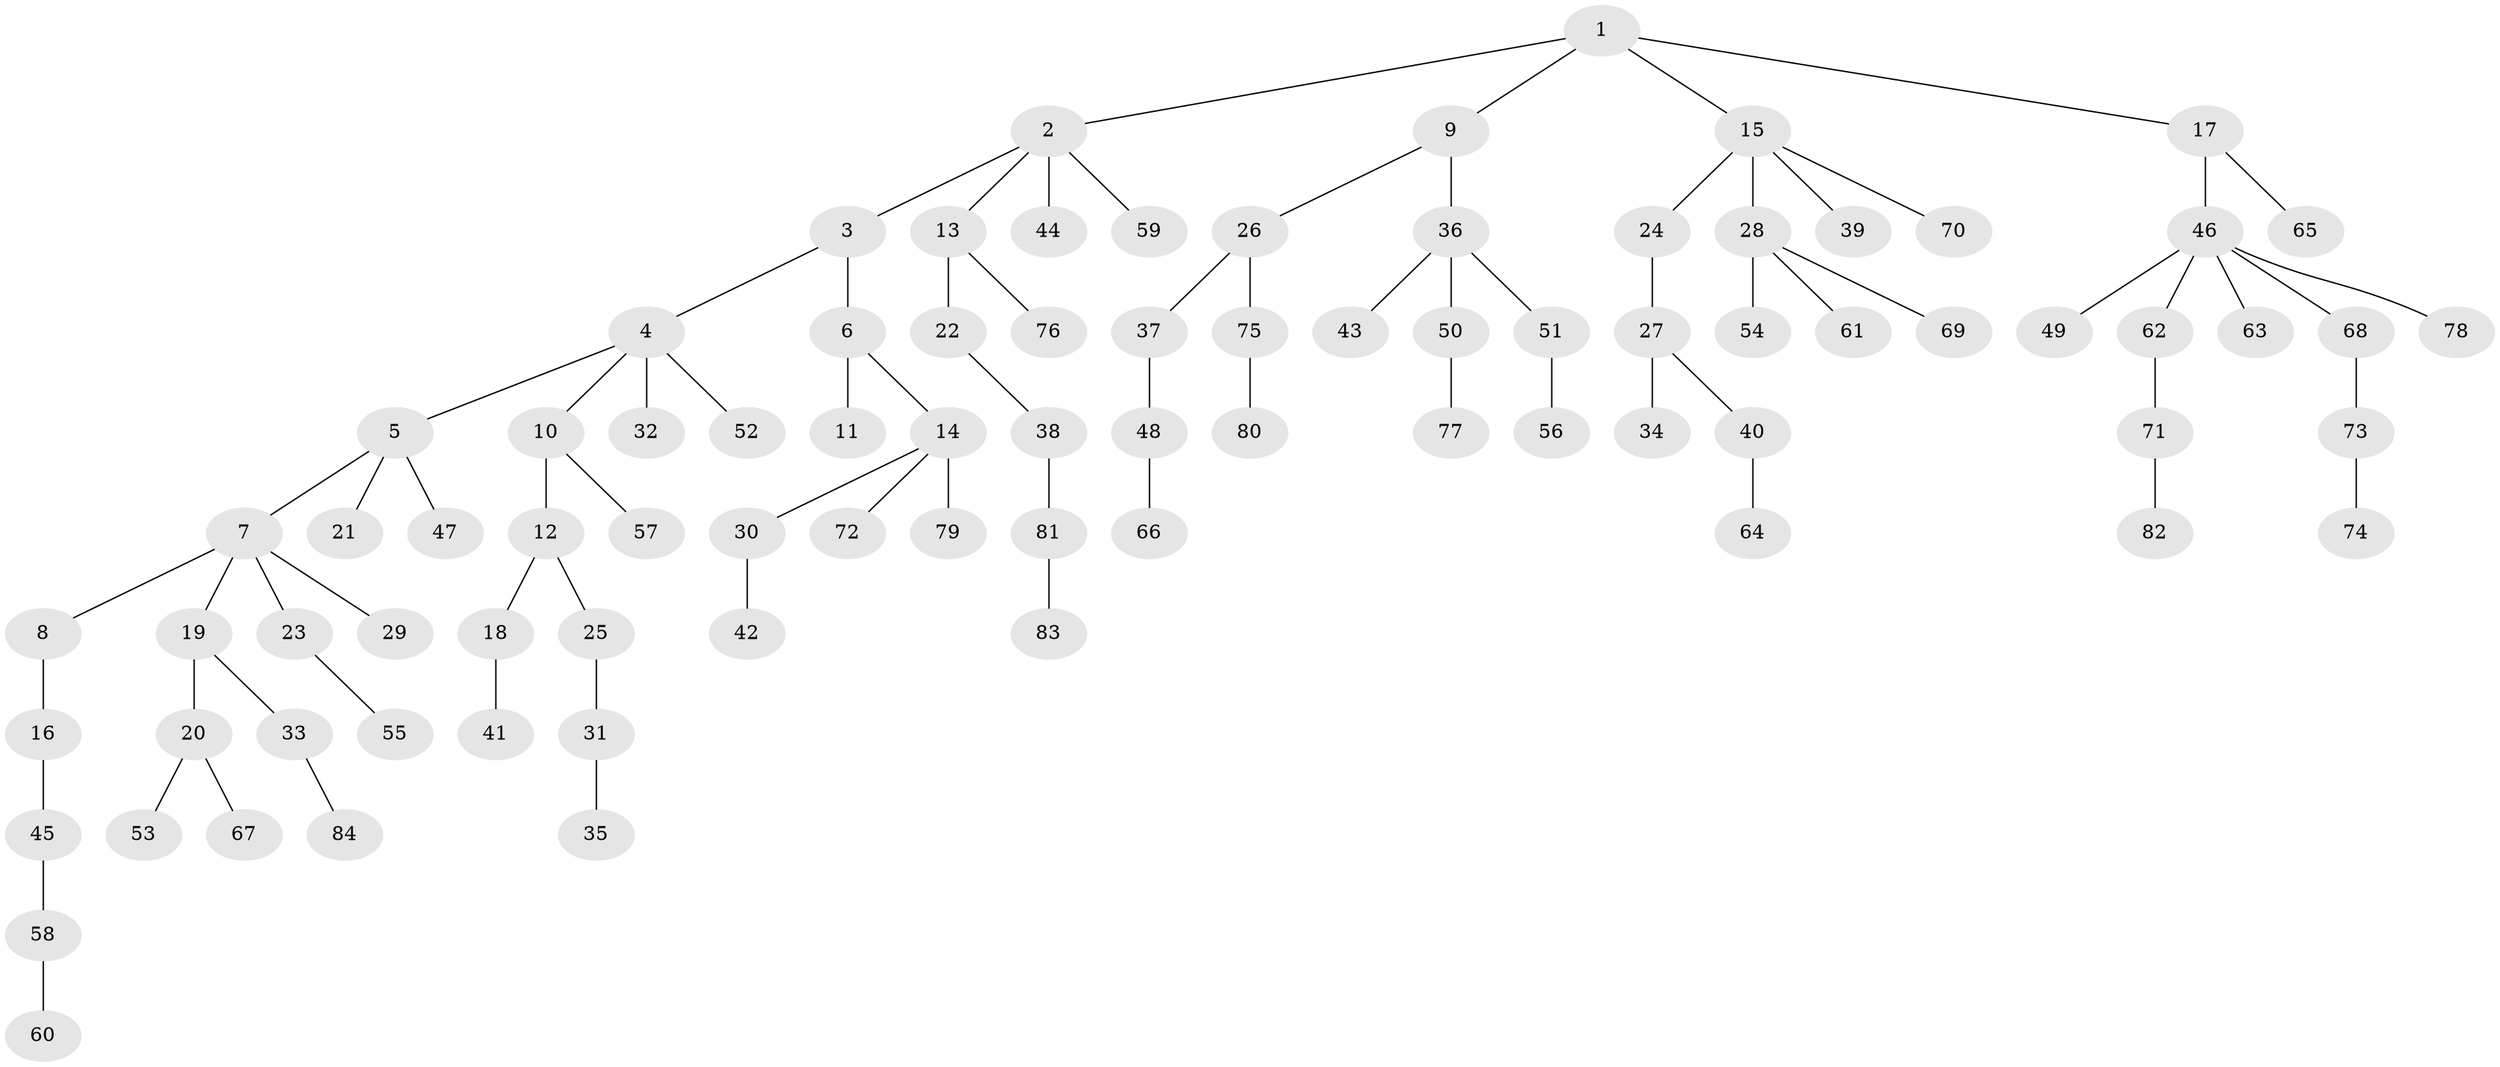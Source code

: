 // Generated by graph-tools (version 1.1) at 2025/36/03/09/25 02:36:30]
// undirected, 84 vertices, 83 edges
graph export_dot {
graph [start="1"]
  node [color=gray90,style=filled];
  1;
  2;
  3;
  4;
  5;
  6;
  7;
  8;
  9;
  10;
  11;
  12;
  13;
  14;
  15;
  16;
  17;
  18;
  19;
  20;
  21;
  22;
  23;
  24;
  25;
  26;
  27;
  28;
  29;
  30;
  31;
  32;
  33;
  34;
  35;
  36;
  37;
  38;
  39;
  40;
  41;
  42;
  43;
  44;
  45;
  46;
  47;
  48;
  49;
  50;
  51;
  52;
  53;
  54;
  55;
  56;
  57;
  58;
  59;
  60;
  61;
  62;
  63;
  64;
  65;
  66;
  67;
  68;
  69;
  70;
  71;
  72;
  73;
  74;
  75;
  76;
  77;
  78;
  79;
  80;
  81;
  82;
  83;
  84;
  1 -- 2;
  1 -- 9;
  1 -- 15;
  1 -- 17;
  2 -- 3;
  2 -- 13;
  2 -- 44;
  2 -- 59;
  3 -- 4;
  3 -- 6;
  4 -- 5;
  4 -- 10;
  4 -- 32;
  4 -- 52;
  5 -- 7;
  5 -- 21;
  5 -- 47;
  6 -- 11;
  6 -- 14;
  7 -- 8;
  7 -- 19;
  7 -- 23;
  7 -- 29;
  8 -- 16;
  9 -- 26;
  9 -- 36;
  10 -- 12;
  10 -- 57;
  12 -- 18;
  12 -- 25;
  13 -- 22;
  13 -- 76;
  14 -- 30;
  14 -- 72;
  14 -- 79;
  15 -- 24;
  15 -- 28;
  15 -- 39;
  15 -- 70;
  16 -- 45;
  17 -- 46;
  17 -- 65;
  18 -- 41;
  19 -- 20;
  19 -- 33;
  20 -- 53;
  20 -- 67;
  22 -- 38;
  23 -- 55;
  24 -- 27;
  25 -- 31;
  26 -- 37;
  26 -- 75;
  27 -- 34;
  27 -- 40;
  28 -- 54;
  28 -- 61;
  28 -- 69;
  30 -- 42;
  31 -- 35;
  33 -- 84;
  36 -- 43;
  36 -- 50;
  36 -- 51;
  37 -- 48;
  38 -- 81;
  40 -- 64;
  45 -- 58;
  46 -- 49;
  46 -- 62;
  46 -- 63;
  46 -- 68;
  46 -- 78;
  48 -- 66;
  50 -- 77;
  51 -- 56;
  58 -- 60;
  62 -- 71;
  68 -- 73;
  71 -- 82;
  73 -- 74;
  75 -- 80;
  81 -- 83;
}
